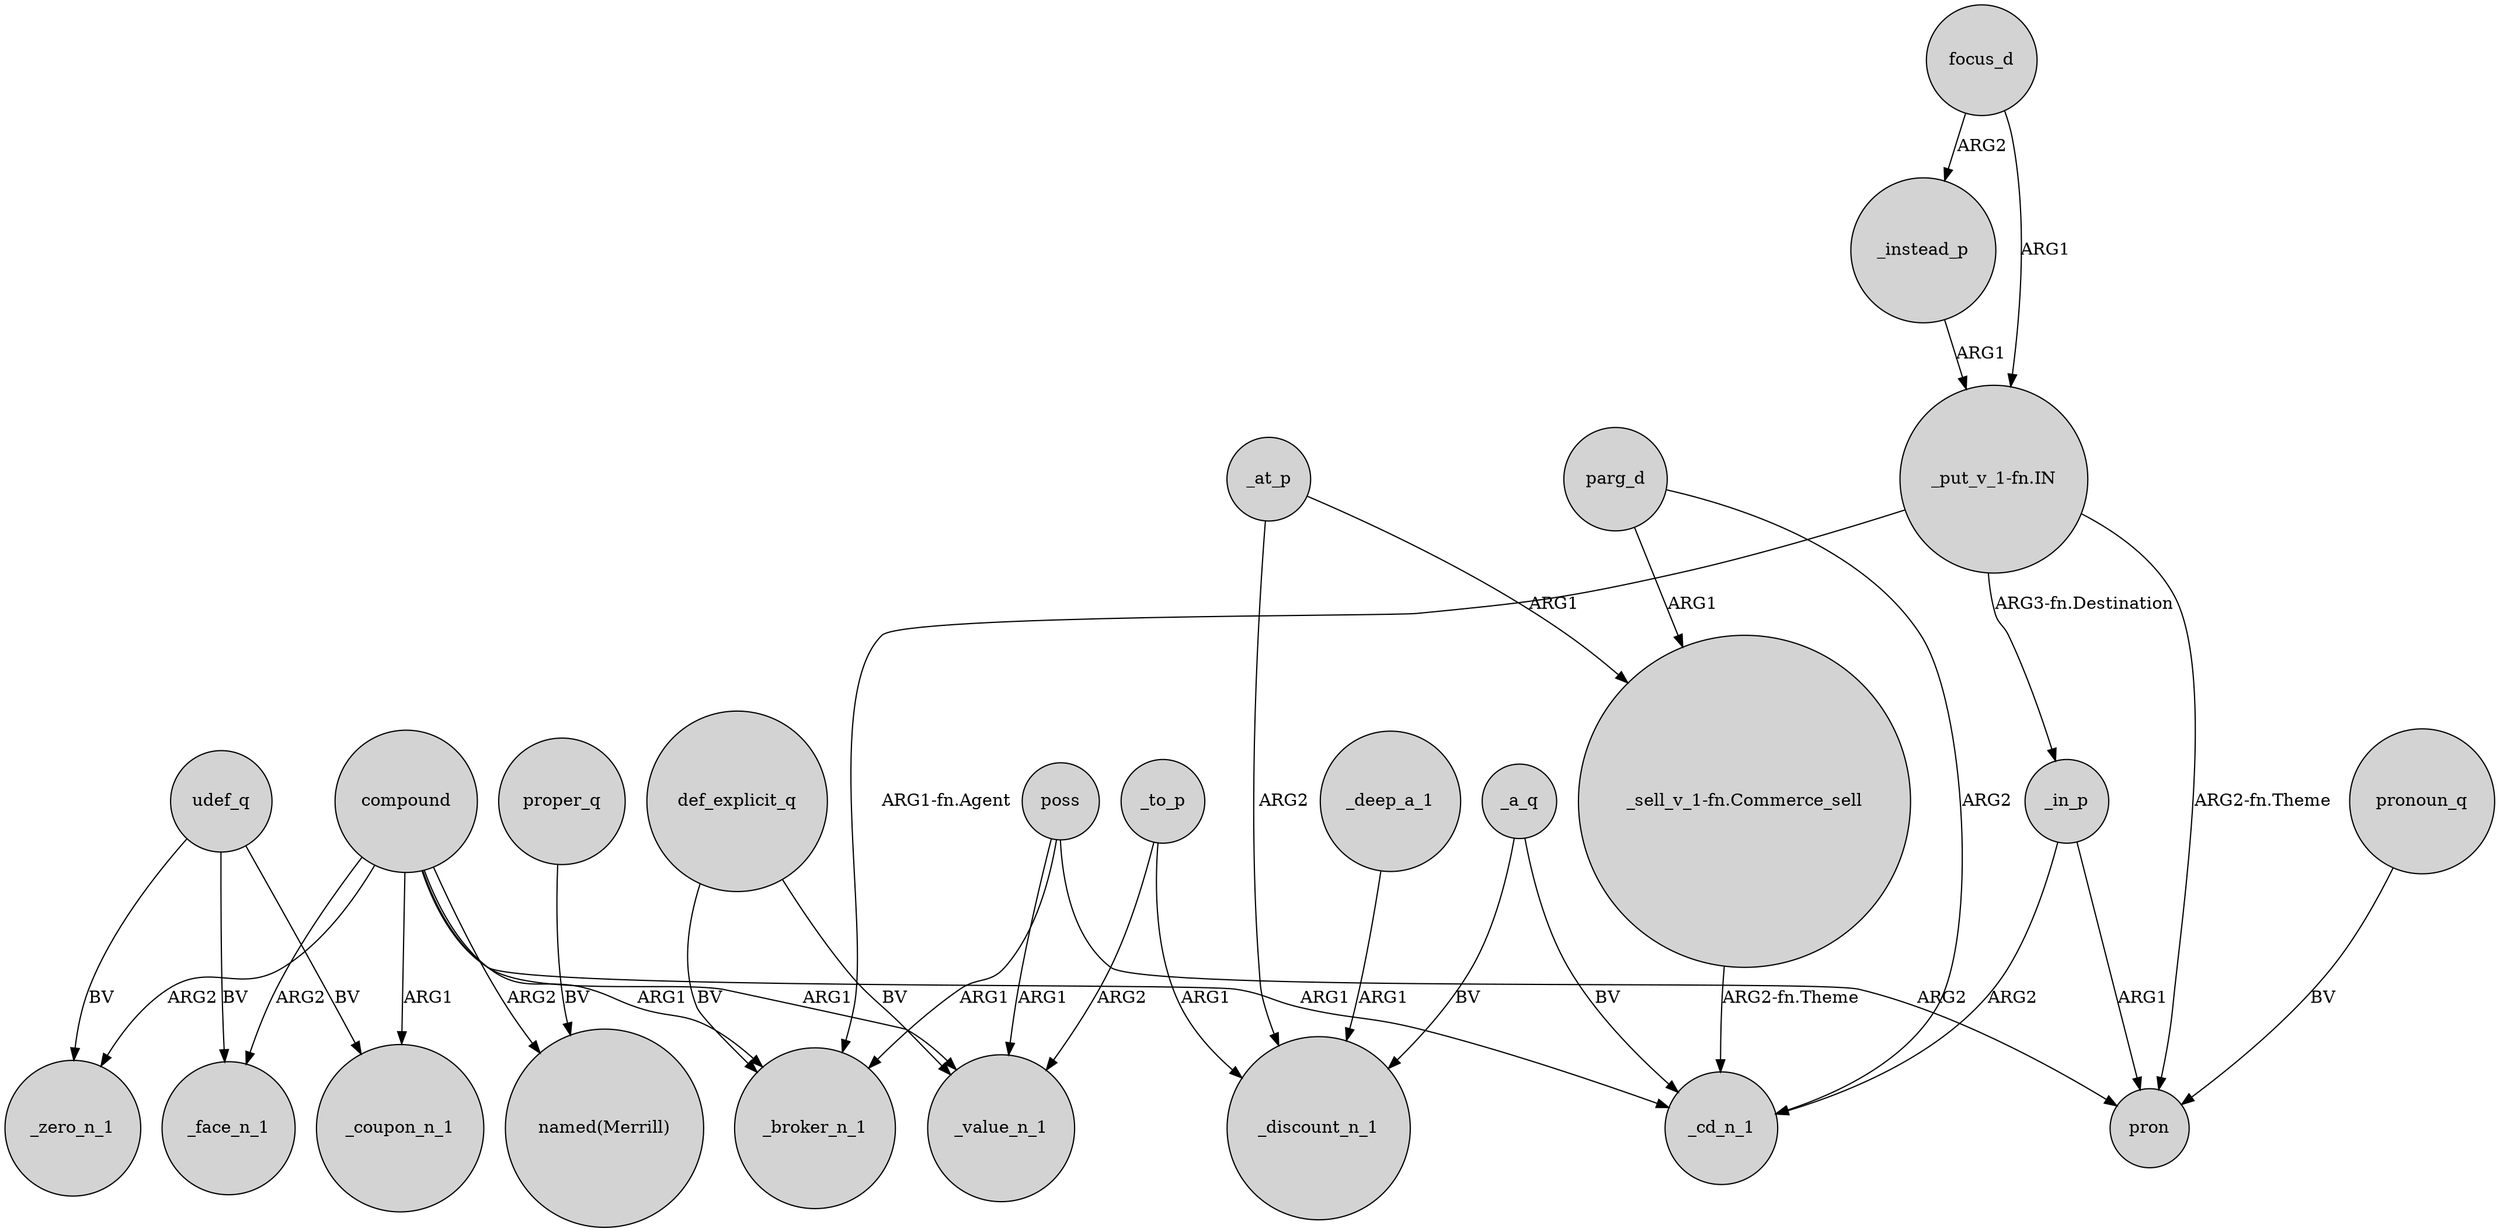 digraph {
	node [shape=circle style=filled]
	compound -> _coupon_n_1 [label=ARG1]
	poss -> _broker_n_1 [label=ARG1]
	def_explicit_q -> _value_n_1 [label=BV]
	udef_q -> _zero_n_1 [label=BV]
	"_sell_v_1-fn.Commerce_sell" -> _cd_n_1 [label="ARG2-fn.Theme"]
	udef_q -> _face_n_1 [label=BV]
	_in_p -> pron [label=ARG1]
	poss -> pron [label=ARG2]
	_instead_p -> "_put_v_1-fn.IN" [label=ARG1]
	compound -> _face_n_1 [label=ARG2]
	parg_d -> _cd_n_1 [label=ARG2]
	"_put_v_1-fn.IN" -> _in_p [label="ARG3-fn.Destination"]
	compound -> _cd_n_1 [label=ARG1]
	parg_d -> "_sell_v_1-fn.Commerce_sell" [label=ARG1]
	compound -> "named(Merrill)" [label=ARG2]
	poss -> _value_n_1 [label=ARG1]
	_a_q -> _cd_n_1 [label=BV]
	pronoun_q -> pron [label=BV]
	compound -> _broker_n_1 [label=ARG1]
	_at_p -> _discount_n_1 [label=ARG2]
	_to_p -> _value_n_1 [label=ARG2]
	compound -> _zero_n_1 [label=ARG2]
	focus_d -> "_put_v_1-fn.IN" [label=ARG1]
	"_put_v_1-fn.IN" -> pron [label="ARG2-fn.Theme"]
	_to_p -> _discount_n_1 [label=ARG1]
	_a_q -> _discount_n_1 [label=BV]
	_deep_a_1 -> _discount_n_1 [label=ARG1]
	proper_q -> "named(Merrill)" [label=BV]
	def_explicit_q -> _broker_n_1 [label=BV]
	_in_p -> _cd_n_1 [label=ARG2]
	"_put_v_1-fn.IN" -> _broker_n_1 [label="ARG1-fn.Agent"]
	compound -> _value_n_1 [label=ARG1]
	udef_q -> _coupon_n_1 [label=BV]
	_at_p -> "_sell_v_1-fn.Commerce_sell" [label=ARG1]
	focus_d -> _instead_p [label=ARG2]
}
